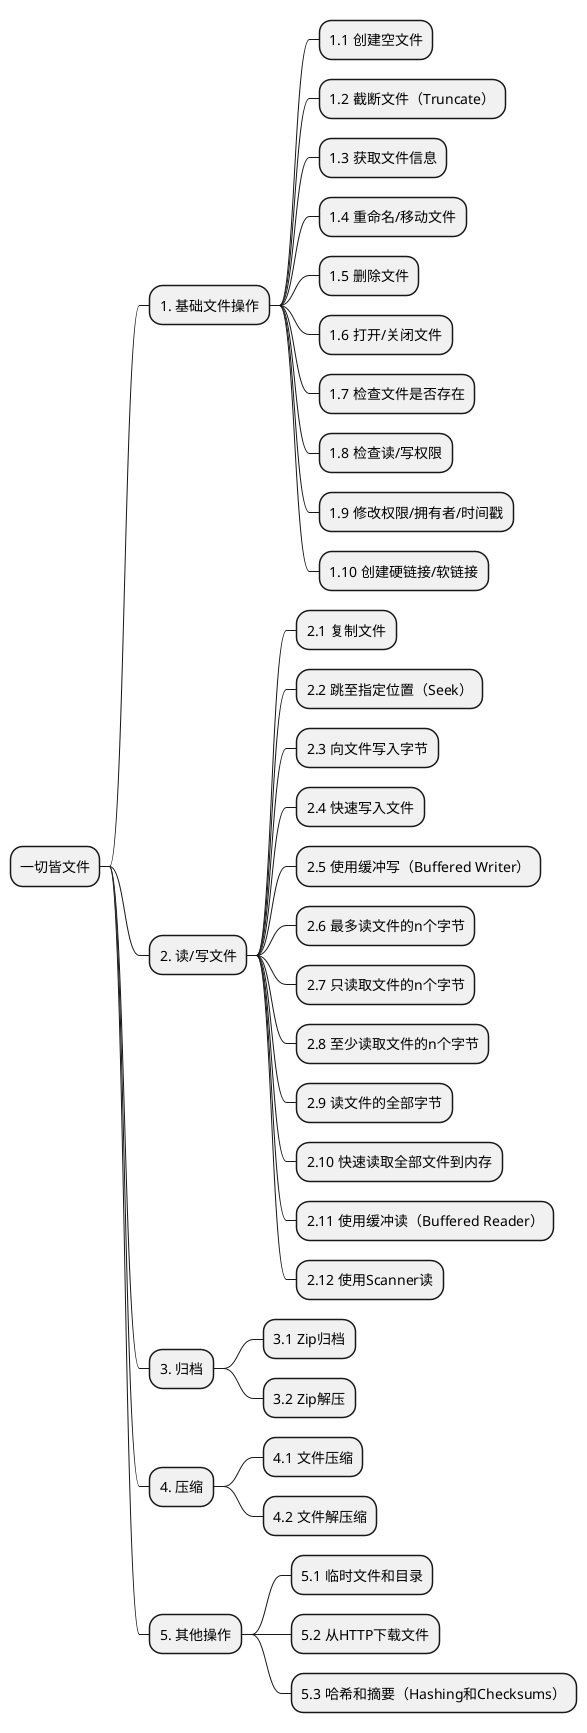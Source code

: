 @startmindmap
* 一切皆文件
** 1. 基础文件操作
*** 1.1 创建空文件
*** 1.2 截断文件（Truncate）
*** 1.3 获取文件信息
*** 1.4 重命名/移动文件
*** 1.5 删除文件
*** 1.6 打开/关闭文件
*** 1.7 检查文件是否存在
*** 1.8 检查读/写权限
*** 1.9 修改权限/拥有者/时间戳
*** 1.10 创建硬链接/软链接
** 2. 读/写文件
*** 2.1 复制文件
*** 2.2 跳至指定位置（Seek）
*** 2.3 向文件写入字节
*** 2.4 快速写入文件
*** 2.5 使用缓冲写（Buffered Writer）
*** 2.6 最多读文件的n个字节
*** 2.7 只读取文件的n个字节
*** 2.8 至少读取文件的n个字节
*** 2.9 读文件的全部字节
*** 2.10 快速读取全部文件到内存
*** 2.11 使用缓冲读（Buffered Reader）
*** 2.12 使用Scanner读
** 3. 归档
*** 3.1 Zip归档
*** 3.2 Zip解压
** 4. 压缩
*** 4.1 文件压缩
*** 4.2 文件解压缩
** 5. 其他操作
*** 5.1 临时文件和目录
*** 5.2 从HTTP下载文件
*** 5.3 哈希和摘要（Hashing和Checksums）

@endmindmap
